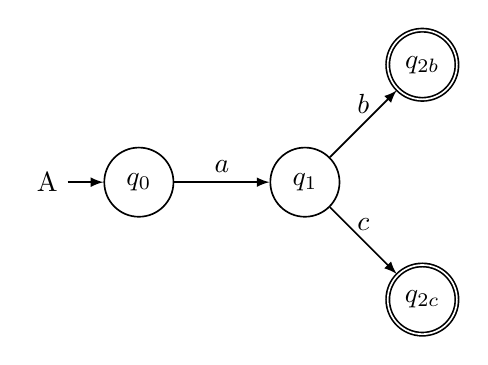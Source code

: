 \begin{tikzpicture}[->,>=latex,node distance=6em,semithick]


\node [initial,state, initial text={A}] (q0) {$q_0$};
\node [state] (q1) [right of=q0] {$q_1$};
\node [state,accepting] (q2b) [above right of=q1] {$q_{2b}$};
\node [state,accepting] (q2c) [below right of=q1] {$q_{2c}$};

\path
    (q0) edge node [above] {$a$} (q1)
    (q1) edge node [above] {$b$} (q2b)
    (q1) edge node [above] {$c$} (q2c)
;

\end{tikzpicture}
